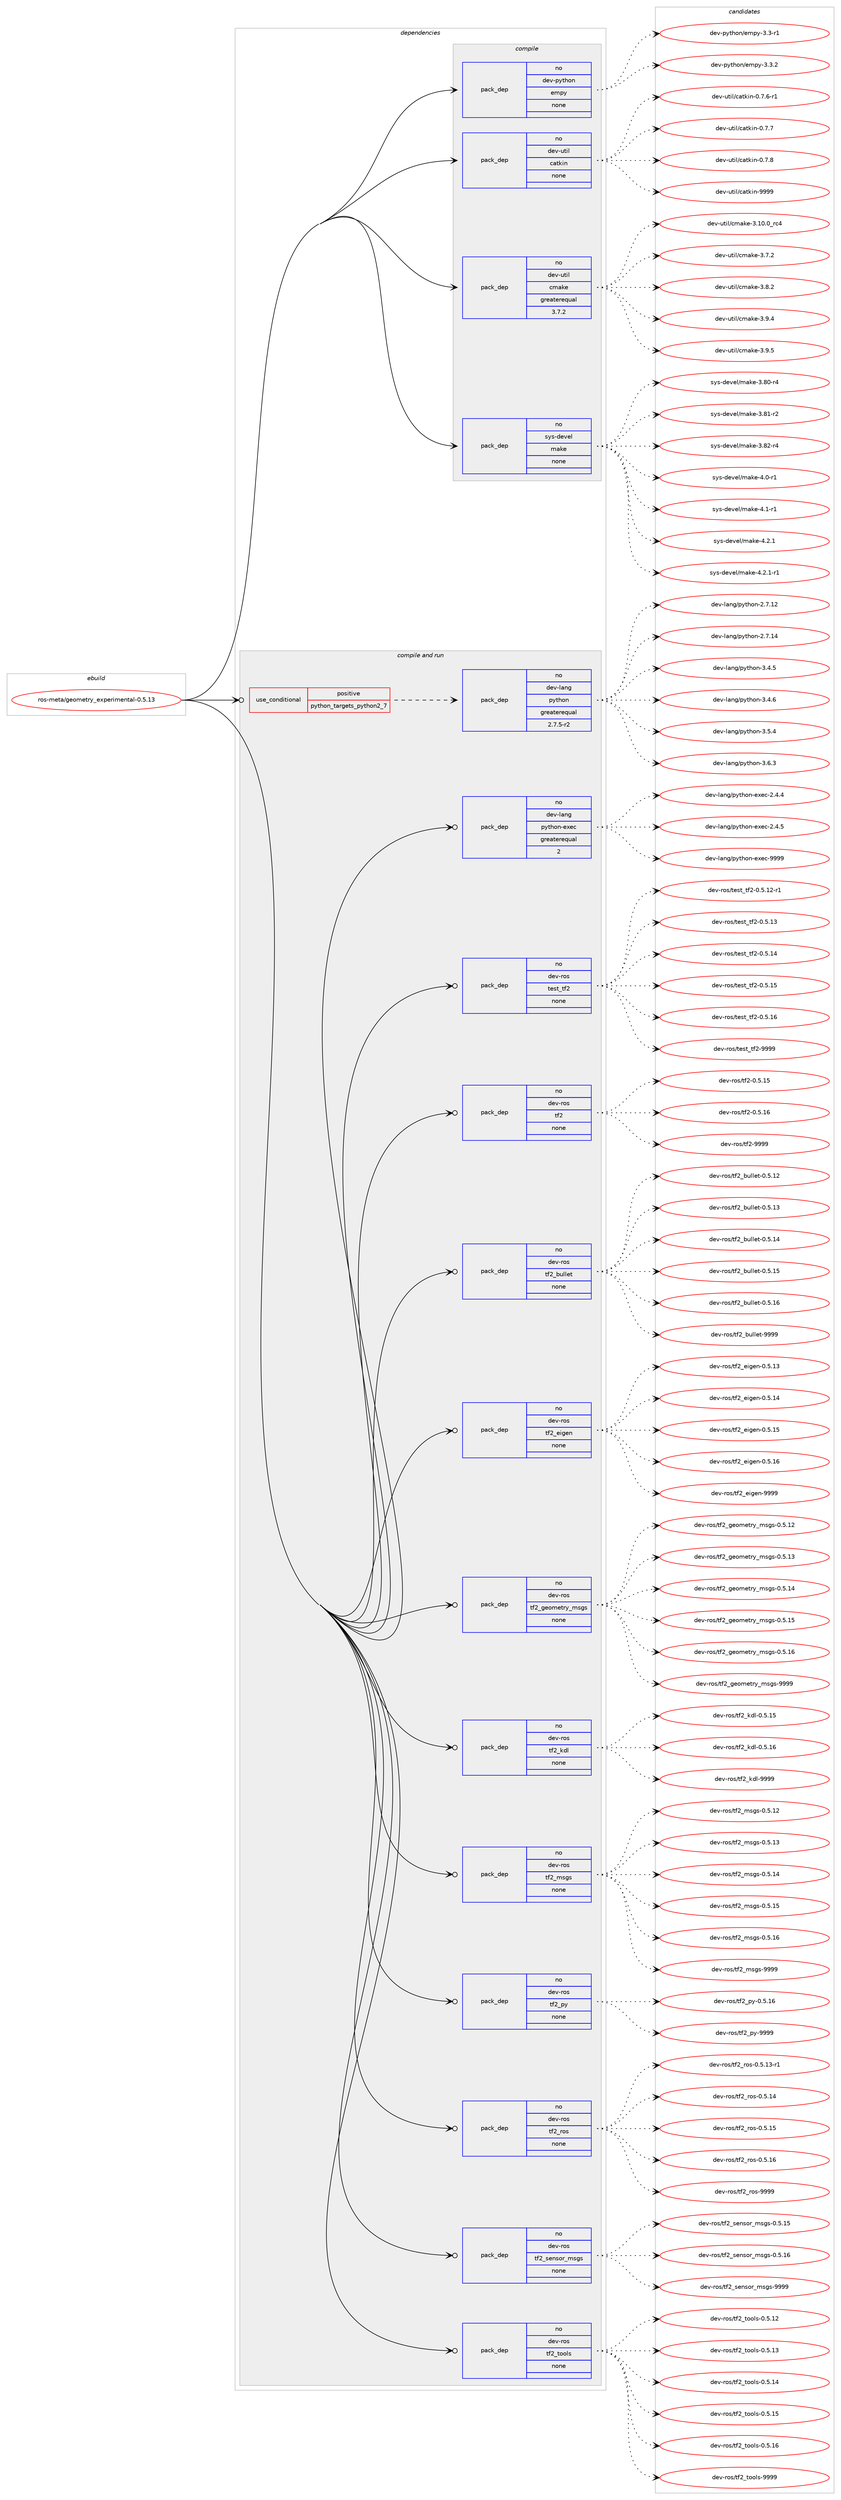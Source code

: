 digraph prolog {

# *************
# Graph options
# *************

newrank=true;
concentrate=true;
compound=true;
graph [rankdir=LR,fontname=Helvetica,fontsize=10,ranksep=1.5];#, ranksep=2.5, nodesep=0.2];
edge  [arrowhead=vee];
node  [fontname=Helvetica,fontsize=10];

# **********
# The ebuild
# **********

subgraph cluster_leftcol {
color=gray;
rank=same;
label=<<i>ebuild</i>>;
id [label="ros-meta/geometry_experimental-0.5.13", color=red, width=4, href="../ros-meta/geometry_experimental-0.5.13.svg"];
}

# ****************
# The dependencies
# ****************

subgraph cluster_midcol {
color=gray;
label=<<i>dependencies</i>>;
subgraph cluster_compile {
fillcolor="#eeeeee";
style=filled;
label=<<i>compile</i>>;
subgraph pack324784 {
dependency441403 [label=<<TABLE BORDER="0" CELLBORDER="1" CELLSPACING="0" CELLPADDING="4" WIDTH="220"><TR><TD ROWSPAN="6" CELLPADDING="30">pack_dep</TD></TR><TR><TD WIDTH="110">no</TD></TR><TR><TD>dev-python</TD></TR><TR><TD>empy</TD></TR><TR><TD>none</TD></TR><TR><TD></TD></TR></TABLE>>, shape=none, color=blue];
}
id:e -> dependency441403:w [weight=20,style="solid",arrowhead="vee"];
subgraph pack324785 {
dependency441404 [label=<<TABLE BORDER="0" CELLBORDER="1" CELLSPACING="0" CELLPADDING="4" WIDTH="220"><TR><TD ROWSPAN="6" CELLPADDING="30">pack_dep</TD></TR><TR><TD WIDTH="110">no</TD></TR><TR><TD>dev-util</TD></TR><TR><TD>catkin</TD></TR><TR><TD>none</TD></TR><TR><TD></TD></TR></TABLE>>, shape=none, color=blue];
}
id:e -> dependency441404:w [weight=20,style="solid",arrowhead="vee"];
subgraph pack324786 {
dependency441405 [label=<<TABLE BORDER="0" CELLBORDER="1" CELLSPACING="0" CELLPADDING="4" WIDTH="220"><TR><TD ROWSPAN="6" CELLPADDING="30">pack_dep</TD></TR><TR><TD WIDTH="110">no</TD></TR><TR><TD>dev-util</TD></TR><TR><TD>cmake</TD></TR><TR><TD>greaterequal</TD></TR><TR><TD>3.7.2</TD></TR></TABLE>>, shape=none, color=blue];
}
id:e -> dependency441405:w [weight=20,style="solid",arrowhead="vee"];
subgraph pack324787 {
dependency441406 [label=<<TABLE BORDER="0" CELLBORDER="1" CELLSPACING="0" CELLPADDING="4" WIDTH="220"><TR><TD ROWSPAN="6" CELLPADDING="30">pack_dep</TD></TR><TR><TD WIDTH="110">no</TD></TR><TR><TD>sys-devel</TD></TR><TR><TD>make</TD></TR><TR><TD>none</TD></TR><TR><TD></TD></TR></TABLE>>, shape=none, color=blue];
}
id:e -> dependency441406:w [weight=20,style="solid",arrowhead="vee"];
}
subgraph cluster_compileandrun {
fillcolor="#eeeeee";
style=filled;
label=<<i>compile and run</i>>;
subgraph cond108970 {
dependency441407 [label=<<TABLE BORDER="0" CELLBORDER="1" CELLSPACING="0" CELLPADDING="4"><TR><TD ROWSPAN="3" CELLPADDING="10">use_conditional</TD></TR><TR><TD>positive</TD></TR><TR><TD>python_targets_python2_7</TD></TR></TABLE>>, shape=none, color=red];
subgraph pack324788 {
dependency441408 [label=<<TABLE BORDER="0" CELLBORDER="1" CELLSPACING="0" CELLPADDING="4" WIDTH="220"><TR><TD ROWSPAN="6" CELLPADDING="30">pack_dep</TD></TR><TR><TD WIDTH="110">no</TD></TR><TR><TD>dev-lang</TD></TR><TR><TD>python</TD></TR><TR><TD>greaterequal</TD></TR><TR><TD>2.7.5-r2</TD></TR></TABLE>>, shape=none, color=blue];
}
dependency441407:e -> dependency441408:w [weight=20,style="dashed",arrowhead="vee"];
}
id:e -> dependency441407:w [weight=20,style="solid",arrowhead="odotvee"];
subgraph pack324789 {
dependency441409 [label=<<TABLE BORDER="0" CELLBORDER="1" CELLSPACING="0" CELLPADDING="4" WIDTH="220"><TR><TD ROWSPAN="6" CELLPADDING="30">pack_dep</TD></TR><TR><TD WIDTH="110">no</TD></TR><TR><TD>dev-lang</TD></TR><TR><TD>python-exec</TD></TR><TR><TD>greaterequal</TD></TR><TR><TD>2</TD></TR></TABLE>>, shape=none, color=blue];
}
id:e -> dependency441409:w [weight=20,style="solid",arrowhead="odotvee"];
subgraph pack324790 {
dependency441410 [label=<<TABLE BORDER="0" CELLBORDER="1" CELLSPACING="0" CELLPADDING="4" WIDTH="220"><TR><TD ROWSPAN="6" CELLPADDING="30">pack_dep</TD></TR><TR><TD WIDTH="110">no</TD></TR><TR><TD>dev-ros</TD></TR><TR><TD>test_tf2</TD></TR><TR><TD>none</TD></TR><TR><TD></TD></TR></TABLE>>, shape=none, color=blue];
}
id:e -> dependency441410:w [weight=20,style="solid",arrowhead="odotvee"];
subgraph pack324791 {
dependency441411 [label=<<TABLE BORDER="0" CELLBORDER="1" CELLSPACING="0" CELLPADDING="4" WIDTH="220"><TR><TD ROWSPAN="6" CELLPADDING="30">pack_dep</TD></TR><TR><TD WIDTH="110">no</TD></TR><TR><TD>dev-ros</TD></TR><TR><TD>tf2</TD></TR><TR><TD>none</TD></TR><TR><TD></TD></TR></TABLE>>, shape=none, color=blue];
}
id:e -> dependency441411:w [weight=20,style="solid",arrowhead="odotvee"];
subgraph pack324792 {
dependency441412 [label=<<TABLE BORDER="0" CELLBORDER="1" CELLSPACING="0" CELLPADDING="4" WIDTH="220"><TR><TD ROWSPAN="6" CELLPADDING="30">pack_dep</TD></TR><TR><TD WIDTH="110">no</TD></TR><TR><TD>dev-ros</TD></TR><TR><TD>tf2_bullet</TD></TR><TR><TD>none</TD></TR><TR><TD></TD></TR></TABLE>>, shape=none, color=blue];
}
id:e -> dependency441412:w [weight=20,style="solid",arrowhead="odotvee"];
subgraph pack324793 {
dependency441413 [label=<<TABLE BORDER="0" CELLBORDER="1" CELLSPACING="0" CELLPADDING="4" WIDTH="220"><TR><TD ROWSPAN="6" CELLPADDING="30">pack_dep</TD></TR><TR><TD WIDTH="110">no</TD></TR><TR><TD>dev-ros</TD></TR><TR><TD>tf2_eigen</TD></TR><TR><TD>none</TD></TR><TR><TD></TD></TR></TABLE>>, shape=none, color=blue];
}
id:e -> dependency441413:w [weight=20,style="solid",arrowhead="odotvee"];
subgraph pack324794 {
dependency441414 [label=<<TABLE BORDER="0" CELLBORDER="1" CELLSPACING="0" CELLPADDING="4" WIDTH="220"><TR><TD ROWSPAN="6" CELLPADDING="30">pack_dep</TD></TR><TR><TD WIDTH="110">no</TD></TR><TR><TD>dev-ros</TD></TR><TR><TD>tf2_geometry_msgs</TD></TR><TR><TD>none</TD></TR><TR><TD></TD></TR></TABLE>>, shape=none, color=blue];
}
id:e -> dependency441414:w [weight=20,style="solid",arrowhead="odotvee"];
subgraph pack324795 {
dependency441415 [label=<<TABLE BORDER="0" CELLBORDER="1" CELLSPACING="0" CELLPADDING="4" WIDTH="220"><TR><TD ROWSPAN="6" CELLPADDING="30">pack_dep</TD></TR><TR><TD WIDTH="110">no</TD></TR><TR><TD>dev-ros</TD></TR><TR><TD>tf2_kdl</TD></TR><TR><TD>none</TD></TR><TR><TD></TD></TR></TABLE>>, shape=none, color=blue];
}
id:e -> dependency441415:w [weight=20,style="solid",arrowhead="odotvee"];
subgraph pack324796 {
dependency441416 [label=<<TABLE BORDER="0" CELLBORDER="1" CELLSPACING="0" CELLPADDING="4" WIDTH="220"><TR><TD ROWSPAN="6" CELLPADDING="30">pack_dep</TD></TR><TR><TD WIDTH="110">no</TD></TR><TR><TD>dev-ros</TD></TR><TR><TD>tf2_msgs</TD></TR><TR><TD>none</TD></TR><TR><TD></TD></TR></TABLE>>, shape=none, color=blue];
}
id:e -> dependency441416:w [weight=20,style="solid",arrowhead="odotvee"];
subgraph pack324797 {
dependency441417 [label=<<TABLE BORDER="0" CELLBORDER="1" CELLSPACING="0" CELLPADDING="4" WIDTH="220"><TR><TD ROWSPAN="6" CELLPADDING="30">pack_dep</TD></TR><TR><TD WIDTH="110">no</TD></TR><TR><TD>dev-ros</TD></TR><TR><TD>tf2_py</TD></TR><TR><TD>none</TD></TR><TR><TD></TD></TR></TABLE>>, shape=none, color=blue];
}
id:e -> dependency441417:w [weight=20,style="solid",arrowhead="odotvee"];
subgraph pack324798 {
dependency441418 [label=<<TABLE BORDER="0" CELLBORDER="1" CELLSPACING="0" CELLPADDING="4" WIDTH="220"><TR><TD ROWSPAN="6" CELLPADDING="30">pack_dep</TD></TR><TR><TD WIDTH="110">no</TD></TR><TR><TD>dev-ros</TD></TR><TR><TD>tf2_ros</TD></TR><TR><TD>none</TD></TR><TR><TD></TD></TR></TABLE>>, shape=none, color=blue];
}
id:e -> dependency441418:w [weight=20,style="solid",arrowhead="odotvee"];
subgraph pack324799 {
dependency441419 [label=<<TABLE BORDER="0" CELLBORDER="1" CELLSPACING="0" CELLPADDING="4" WIDTH="220"><TR><TD ROWSPAN="6" CELLPADDING="30">pack_dep</TD></TR><TR><TD WIDTH="110">no</TD></TR><TR><TD>dev-ros</TD></TR><TR><TD>tf2_sensor_msgs</TD></TR><TR><TD>none</TD></TR><TR><TD></TD></TR></TABLE>>, shape=none, color=blue];
}
id:e -> dependency441419:w [weight=20,style="solid",arrowhead="odotvee"];
subgraph pack324800 {
dependency441420 [label=<<TABLE BORDER="0" CELLBORDER="1" CELLSPACING="0" CELLPADDING="4" WIDTH="220"><TR><TD ROWSPAN="6" CELLPADDING="30">pack_dep</TD></TR><TR><TD WIDTH="110">no</TD></TR><TR><TD>dev-ros</TD></TR><TR><TD>tf2_tools</TD></TR><TR><TD>none</TD></TR><TR><TD></TD></TR></TABLE>>, shape=none, color=blue];
}
id:e -> dependency441420:w [weight=20,style="solid",arrowhead="odotvee"];
}
subgraph cluster_run {
fillcolor="#eeeeee";
style=filled;
label=<<i>run</i>>;
}
}

# **************
# The candidates
# **************

subgraph cluster_choices {
rank=same;
color=gray;
label=<<i>candidates</i>>;

subgraph choice324784 {
color=black;
nodesep=1;
choice1001011184511212111610411111047101109112121455146514511449 [label="dev-python/empy-3.3-r1", color=red, width=4,href="../dev-python/empy-3.3-r1.svg"];
choice1001011184511212111610411111047101109112121455146514650 [label="dev-python/empy-3.3.2", color=red, width=4,href="../dev-python/empy-3.3.2.svg"];
dependency441403:e -> choice1001011184511212111610411111047101109112121455146514511449:w [style=dotted,weight="100"];
dependency441403:e -> choice1001011184511212111610411111047101109112121455146514650:w [style=dotted,weight="100"];
}
subgraph choice324785 {
color=black;
nodesep=1;
choice100101118451171161051084799971161071051104548465546544511449 [label="dev-util/catkin-0.7.6-r1", color=red, width=4,href="../dev-util/catkin-0.7.6-r1.svg"];
choice10010111845117116105108479997116107105110454846554655 [label="dev-util/catkin-0.7.7", color=red, width=4,href="../dev-util/catkin-0.7.7.svg"];
choice10010111845117116105108479997116107105110454846554656 [label="dev-util/catkin-0.7.8", color=red, width=4,href="../dev-util/catkin-0.7.8.svg"];
choice100101118451171161051084799971161071051104557575757 [label="dev-util/catkin-9999", color=red, width=4,href="../dev-util/catkin-9999.svg"];
dependency441404:e -> choice100101118451171161051084799971161071051104548465546544511449:w [style=dotted,weight="100"];
dependency441404:e -> choice10010111845117116105108479997116107105110454846554655:w [style=dotted,weight="100"];
dependency441404:e -> choice10010111845117116105108479997116107105110454846554656:w [style=dotted,weight="100"];
dependency441404:e -> choice100101118451171161051084799971161071051104557575757:w [style=dotted,weight="100"];
}
subgraph choice324786 {
color=black;
nodesep=1;
choice1001011184511711610510847991099710710145514649484648951149952 [label="dev-util/cmake-3.10.0_rc4", color=red, width=4,href="../dev-util/cmake-3.10.0_rc4.svg"];
choice10010111845117116105108479910997107101455146554650 [label="dev-util/cmake-3.7.2", color=red, width=4,href="../dev-util/cmake-3.7.2.svg"];
choice10010111845117116105108479910997107101455146564650 [label="dev-util/cmake-3.8.2", color=red, width=4,href="../dev-util/cmake-3.8.2.svg"];
choice10010111845117116105108479910997107101455146574652 [label="dev-util/cmake-3.9.4", color=red, width=4,href="../dev-util/cmake-3.9.4.svg"];
choice10010111845117116105108479910997107101455146574653 [label="dev-util/cmake-3.9.5", color=red, width=4,href="../dev-util/cmake-3.9.5.svg"];
dependency441405:e -> choice1001011184511711610510847991099710710145514649484648951149952:w [style=dotted,weight="100"];
dependency441405:e -> choice10010111845117116105108479910997107101455146554650:w [style=dotted,weight="100"];
dependency441405:e -> choice10010111845117116105108479910997107101455146564650:w [style=dotted,weight="100"];
dependency441405:e -> choice10010111845117116105108479910997107101455146574652:w [style=dotted,weight="100"];
dependency441405:e -> choice10010111845117116105108479910997107101455146574653:w [style=dotted,weight="100"];
}
subgraph choice324787 {
color=black;
nodesep=1;
choice11512111545100101118101108471099710710145514656484511452 [label="sys-devel/make-3.80-r4", color=red, width=4,href="../sys-devel/make-3.80-r4.svg"];
choice11512111545100101118101108471099710710145514656494511450 [label="sys-devel/make-3.81-r2", color=red, width=4,href="../sys-devel/make-3.81-r2.svg"];
choice11512111545100101118101108471099710710145514656504511452 [label="sys-devel/make-3.82-r4", color=red, width=4,href="../sys-devel/make-3.82-r4.svg"];
choice115121115451001011181011084710997107101455246484511449 [label="sys-devel/make-4.0-r1", color=red, width=4,href="../sys-devel/make-4.0-r1.svg"];
choice115121115451001011181011084710997107101455246494511449 [label="sys-devel/make-4.1-r1", color=red, width=4,href="../sys-devel/make-4.1-r1.svg"];
choice115121115451001011181011084710997107101455246504649 [label="sys-devel/make-4.2.1", color=red, width=4,href="../sys-devel/make-4.2.1.svg"];
choice1151211154510010111810110847109971071014552465046494511449 [label="sys-devel/make-4.2.1-r1", color=red, width=4,href="../sys-devel/make-4.2.1-r1.svg"];
dependency441406:e -> choice11512111545100101118101108471099710710145514656484511452:w [style=dotted,weight="100"];
dependency441406:e -> choice11512111545100101118101108471099710710145514656494511450:w [style=dotted,weight="100"];
dependency441406:e -> choice11512111545100101118101108471099710710145514656504511452:w [style=dotted,weight="100"];
dependency441406:e -> choice115121115451001011181011084710997107101455246484511449:w [style=dotted,weight="100"];
dependency441406:e -> choice115121115451001011181011084710997107101455246494511449:w [style=dotted,weight="100"];
dependency441406:e -> choice115121115451001011181011084710997107101455246504649:w [style=dotted,weight="100"];
dependency441406:e -> choice1151211154510010111810110847109971071014552465046494511449:w [style=dotted,weight="100"];
}
subgraph choice324788 {
color=black;
nodesep=1;
choice10010111845108971101034711212111610411111045504655464950 [label="dev-lang/python-2.7.12", color=red, width=4,href="../dev-lang/python-2.7.12.svg"];
choice10010111845108971101034711212111610411111045504655464952 [label="dev-lang/python-2.7.14", color=red, width=4,href="../dev-lang/python-2.7.14.svg"];
choice100101118451089711010347112121116104111110455146524653 [label="dev-lang/python-3.4.5", color=red, width=4,href="../dev-lang/python-3.4.5.svg"];
choice100101118451089711010347112121116104111110455146524654 [label="dev-lang/python-3.4.6", color=red, width=4,href="../dev-lang/python-3.4.6.svg"];
choice100101118451089711010347112121116104111110455146534652 [label="dev-lang/python-3.5.4", color=red, width=4,href="../dev-lang/python-3.5.4.svg"];
choice100101118451089711010347112121116104111110455146544651 [label="dev-lang/python-3.6.3", color=red, width=4,href="../dev-lang/python-3.6.3.svg"];
dependency441408:e -> choice10010111845108971101034711212111610411111045504655464950:w [style=dotted,weight="100"];
dependency441408:e -> choice10010111845108971101034711212111610411111045504655464952:w [style=dotted,weight="100"];
dependency441408:e -> choice100101118451089711010347112121116104111110455146524653:w [style=dotted,weight="100"];
dependency441408:e -> choice100101118451089711010347112121116104111110455146524654:w [style=dotted,weight="100"];
dependency441408:e -> choice100101118451089711010347112121116104111110455146534652:w [style=dotted,weight="100"];
dependency441408:e -> choice100101118451089711010347112121116104111110455146544651:w [style=dotted,weight="100"];
}
subgraph choice324789 {
color=black;
nodesep=1;
choice1001011184510897110103471121211161041111104510112010199455046524652 [label="dev-lang/python-exec-2.4.4", color=red, width=4,href="../dev-lang/python-exec-2.4.4.svg"];
choice1001011184510897110103471121211161041111104510112010199455046524653 [label="dev-lang/python-exec-2.4.5", color=red, width=4,href="../dev-lang/python-exec-2.4.5.svg"];
choice10010111845108971101034711212111610411111045101120101994557575757 [label="dev-lang/python-exec-9999", color=red, width=4,href="../dev-lang/python-exec-9999.svg"];
dependency441409:e -> choice1001011184510897110103471121211161041111104510112010199455046524652:w [style=dotted,weight="100"];
dependency441409:e -> choice1001011184510897110103471121211161041111104510112010199455046524653:w [style=dotted,weight="100"];
dependency441409:e -> choice10010111845108971101034711212111610411111045101120101994557575757:w [style=dotted,weight="100"];
}
subgraph choice324790 {
color=black;
nodesep=1;
choice10010111845114111115471161011151169511610250454846534649504511449 [label="dev-ros/test_tf2-0.5.12-r1", color=red, width=4,href="../dev-ros/test_tf2-0.5.12-r1.svg"];
choice1001011184511411111547116101115116951161025045484653464951 [label="dev-ros/test_tf2-0.5.13", color=red, width=4,href="../dev-ros/test_tf2-0.5.13.svg"];
choice1001011184511411111547116101115116951161025045484653464952 [label="dev-ros/test_tf2-0.5.14", color=red, width=4,href="../dev-ros/test_tf2-0.5.14.svg"];
choice1001011184511411111547116101115116951161025045484653464953 [label="dev-ros/test_tf2-0.5.15", color=red, width=4,href="../dev-ros/test_tf2-0.5.15.svg"];
choice1001011184511411111547116101115116951161025045484653464954 [label="dev-ros/test_tf2-0.5.16", color=red, width=4,href="../dev-ros/test_tf2-0.5.16.svg"];
choice100101118451141111154711610111511695116102504557575757 [label="dev-ros/test_tf2-9999", color=red, width=4,href="../dev-ros/test_tf2-9999.svg"];
dependency441410:e -> choice10010111845114111115471161011151169511610250454846534649504511449:w [style=dotted,weight="100"];
dependency441410:e -> choice1001011184511411111547116101115116951161025045484653464951:w [style=dotted,weight="100"];
dependency441410:e -> choice1001011184511411111547116101115116951161025045484653464952:w [style=dotted,weight="100"];
dependency441410:e -> choice1001011184511411111547116101115116951161025045484653464953:w [style=dotted,weight="100"];
dependency441410:e -> choice1001011184511411111547116101115116951161025045484653464954:w [style=dotted,weight="100"];
dependency441410:e -> choice100101118451141111154711610111511695116102504557575757:w [style=dotted,weight="100"];
}
subgraph choice324791 {
color=black;
nodesep=1;
choice10010111845114111115471161025045484653464953 [label="dev-ros/tf2-0.5.15", color=red, width=4,href="../dev-ros/tf2-0.5.15.svg"];
choice10010111845114111115471161025045484653464954 [label="dev-ros/tf2-0.5.16", color=red, width=4,href="../dev-ros/tf2-0.5.16.svg"];
choice1001011184511411111547116102504557575757 [label="dev-ros/tf2-9999", color=red, width=4,href="../dev-ros/tf2-9999.svg"];
dependency441411:e -> choice10010111845114111115471161025045484653464953:w [style=dotted,weight="100"];
dependency441411:e -> choice10010111845114111115471161025045484653464954:w [style=dotted,weight="100"];
dependency441411:e -> choice1001011184511411111547116102504557575757:w [style=dotted,weight="100"];
}
subgraph choice324792 {
color=black;
nodesep=1;
choice100101118451141111154711610250959811710810810111645484653464950 [label="dev-ros/tf2_bullet-0.5.12", color=red, width=4,href="../dev-ros/tf2_bullet-0.5.12.svg"];
choice100101118451141111154711610250959811710810810111645484653464951 [label="dev-ros/tf2_bullet-0.5.13", color=red, width=4,href="../dev-ros/tf2_bullet-0.5.13.svg"];
choice100101118451141111154711610250959811710810810111645484653464952 [label="dev-ros/tf2_bullet-0.5.14", color=red, width=4,href="../dev-ros/tf2_bullet-0.5.14.svg"];
choice100101118451141111154711610250959811710810810111645484653464953 [label="dev-ros/tf2_bullet-0.5.15", color=red, width=4,href="../dev-ros/tf2_bullet-0.5.15.svg"];
choice100101118451141111154711610250959811710810810111645484653464954 [label="dev-ros/tf2_bullet-0.5.16", color=red, width=4,href="../dev-ros/tf2_bullet-0.5.16.svg"];
choice10010111845114111115471161025095981171081081011164557575757 [label="dev-ros/tf2_bullet-9999", color=red, width=4,href="../dev-ros/tf2_bullet-9999.svg"];
dependency441412:e -> choice100101118451141111154711610250959811710810810111645484653464950:w [style=dotted,weight="100"];
dependency441412:e -> choice100101118451141111154711610250959811710810810111645484653464951:w [style=dotted,weight="100"];
dependency441412:e -> choice100101118451141111154711610250959811710810810111645484653464952:w [style=dotted,weight="100"];
dependency441412:e -> choice100101118451141111154711610250959811710810810111645484653464953:w [style=dotted,weight="100"];
dependency441412:e -> choice100101118451141111154711610250959811710810810111645484653464954:w [style=dotted,weight="100"];
dependency441412:e -> choice10010111845114111115471161025095981171081081011164557575757:w [style=dotted,weight="100"];
}
subgraph choice324793 {
color=black;
nodesep=1;
choice1001011184511411111547116102509510110510310111045484653464951 [label="dev-ros/tf2_eigen-0.5.13", color=red, width=4,href="../dev-ros/tf2_eigen-0.5.13.svg"];
choice1001011184511411111547116102509510110510310111045484653464952 [label="dev-ros/tf2_eigen-0.5.14", color=red, width=4,href="../dev-ros/tf2_eigen-0.5.14.svg"];
choice1001011184511411111547116102509510110510310111045484653464953 [label="dev-ros/tf2_eigen-0.5.15", color=red, width=4,href="../dev-ros/tf2_eigen-0.5.15.svg"];
choice1001011184511411111547116102509510110510310111045484653464954 [label="dev-ros/tf2_eigen-0.5.16", color=red, width=4,href="../dev-ros/tf2_eigen-0.5.16.svg"];
choice100101118451141111154711610250951011051031011104557575757 [label="dev-ros/tf2_eigen-9999", color=red, width=4,href="../dev-ros/tf2_eigen-9999.svg"];
dependency441413:e -> choice1001011184511411111547116102509510110510310111045484653464951:w [style=dotted,weight="100"];
dependency441413:e -> choice1001011184511411111547116102509510110510310111045484653464952:w [style=dotted,weight="100"];
dependency441413:e -> choice1001011184511411111547116102509510110510310111045484653464953:w [style=dotted,weight="100"];
dependency441413:e -> choice1001011184511411111547116102509510110510310111045484653464954:w [style=dotted,weight="100"];
dependency441413:e -> choice100101118451141111154711610250951011051031011104557575757:w [style=dotted,weight="100"];
}
subgraph choice324794 {
color=black;
nodesep=1;
choice100101118451141111154711610250951031011111091011161141219510911510311545484653464950 [label="dev-ros/tf2_geometry_msgs-0.5.12", color=red, width=4,href="../dev-ros/tf2_geometry_msgs-0.5.12.svg"];
choice100101118451141111154711610250951031011111091011161141219510911510311545484653464951 [label="dev-ros/tf2_geometry_msgs-0.5.13", color=red, width=4,href="../dev-ros/tf2_geometry_msgs-0.5.13.svg"];
choice100101118451141111154711610250951031011111091011161141219510911510311545484653464952 [label="dev-ros/tf2_geometry_msgs-0.5.14", color=red, width=4,href="../dev-ros/tf2_geometry_msgs-0.5.14.svg"];
choice100101118451141111154711610250951031011111091011161141219510911510311545484653464953 [label="dev-ros/tf2_geometry_msgs-0.5.15", color=red, width=4,href="../dev-ros/tf2_geometry_msgs-0.5.15.svg"];
choice100101118451141111154711610250951031011111091011161141219510911510311545484653464954 [label="dev-ros/tf2_geometry_msgs-0.5.16", color=red, width=4,href="../dev-ros/tf2_geometry_msgs-0.5.16.svg"];
choice10010111845114111115471161025095103101111109101116114121951091151031154557575757 [label="dev-ros/tf2_geometry_msgs-9999", color=red, width=4,href="../dev-ros/tf2_geometry_msgs-9999.svg"];
dependency441414:e -> choice100101118451141111154711610250951031011111091011161141219510911510311545484653464950:w [style=dotted,weight="100"];
dependency441414:e -> choice100101118451141111154711610250951031011111091011161141219510911510311545484653464951:w [style=dotted,weight="100"];
dependency441414:e -> choice100101118451141111154711610250951031011111091011161141219510911510311545484653464952:w [style=dotted,weight="100"];
dependency441414:e -> choice100101118451141111154711610250951031011111091011161141219510911510311545484653464953:w [style=dotted,weight="100"];
dependency441414:e -> choice100101118451141111154711610250951031011111091011161141219510911510311545484653464954:w [style=dotted,weight="100"];
dependency441414:e -> choice10010111845114111115471161025095103101111109101116114121951091151031154557575757:w [style=dotted,weight="100"];
}
subgraph choice324795 {
color=black;
nodesep=1;
choice1001011184511411111547116102509510710010845484653464953 [label="dev-ros/tf2_kdl-0.5.15", color=red, width=4,href="../dev-ros/tf2_kdl-0.5.15.svg"];
choice1001011184511411111547116102509510710010845484653464954 [label="dev-ros/tf2_kdl-0.5.16", color=red, width=4,href="../dev-ros/tf2_kdl-0.5.16.svg"];
choice100101118451141111154711610250951071001084557575757 [label="dev-ros/tf2_kdl-9999", color=red, width=4,href="../dev-ros/tf2_kdl-9999.svg"];
dependency441415:e -> choice1001011184511411111547116102509510710010845484653464953:w [style=dotted,weight="100"];
dependency441415:e -> choice1001011184511411111547116102509510710010845484653464954:w [style=dotted,weight="100"];
dependency441415:e -> choice100101118451141111154711610250951071001084557575757:w [style=dotted,weight="100"];
}
subgraph choice324796 {
color=black;
nodesep=1;
choice1001011184511411111547116102509510911510311545484653464950 [label="dev-ros/tf2_msgs-0.5.12", color=red, width=4,href="../dev-ros/tf2_msgs-0.5.12.svg"];
choice1001011184511411111547116102509510911510311545484653464951 [label="dev-ros/tf2_msgs-0.5.13", color=red, width=4,href="../dev-ros/tf2_msgs-0.5.13.svg"];
choice1001011184511411111547116102509510911510311545484653464952 [label="dev-ros/tf2_msgs-0.5.14", color=red, width=4,href="../dev-ros/tf2_msgs-0.5.14.svg"];
choice1001011184511411111547116102509510911510311545484653464953 [label="dev-ros/tf2_msgs-0.5.15", color=red, width=4,href="../dev-ros/tf2_msgs-0.5.15.svg"];
choice1001011184511411111547116102509510911510311545484653464954 [label="dev-ros/tf2_msgs-0.5.16", color=red, width=4,href="../dev-ros/tf2_msgs-0.5.16.svg"];
choice100101118451141111154711610250951091151031154557575757 [label="dev-ros/tf2_msgs-9999", color=red, width=4,href="../dev-ros/tf2_msgs-9999.svg"];
dependency441416:e -> choice1001011184511411111547116102509510911510311545484653464950:w [style=dotted,weight="100"];
dependency441416:e -> choice1001011184511411111547116102509510911510311545484653464951:w [style=dotted,weight="100"];
dependency441416:e -> choice1001011184511411111547116102509510911510311545484653464952:w [style=dotted,weight="100"];
dependency441416:e -> choice1001011184511411111547116102509510911510311545484653464953:w [style=dotted,weight="100"];
dependency441416:e -> choice1001011184511411111547116102509510911510311545484653464954:w [style=dotted,weight="100"];
dependency441416:e -> choice100101118451141111154711610250951091151031154557575757:w [style=dotted,weight="100"];
}
subgraph choice324797 {
color=black;
nodesep=1;
choice1001011184511411111547116102509511212145484653464954 [label="dev-ros/tf2_py-0.5.16", color=red, width=4,href="../dev-ros/tf2_py-0.5.16.svg"];
choice100101118451141111154711610250951121214557575757 [label="dev-ros/tf2_py-9999", color=red, width=4,href="../dev-ros/tf2_py-9999.svg"];
dependency441417:e -> choice1001011184511411111547116102509511212145484653464954:w [style=dotted,weight="100"];
dependency441417:e -> choice100101118451141111154711610250951121214557575757:w [style=dotted,weight="100"];
}
subgraph choice324798 {
color=black;
nodesep=1;
choice10010111845114111115471161025095114111115454846534649514511449 [label="dev-ros/tf2_ros-0.5.13-r1", color=red, width=4,href="../dev-ros/tf2_ros-0.5.13-r1.svg"];
choice1001011184511411111547116102509511411111545484653464952 [label="dev-ros/tf2_ros-0.5.14", color=red, width=4,href="../dev-ros/tf2_ros-0.5.14.svg"];
choice1001011184511411111547116102509511411111545484653464953 [label="dev-ros/tf2_ros-0.5.15", color=red, width=4,href="../dev-ros/tf2_ros-0.5.15.svg"];
choice1001011184511411111547116102509511411111545484653464954 [label="dev-ros/tf2_ros-0.5.16", color=red, width=4,href="../dev-ros/tf2_ros-0.5.16.svg"];
choice100101118451141111154711610250951141111154557575757 [label="dev-ros/tf2_ros-9999", color=red, width=4,href="../dev-ros/tf2_ros-9999.svg"];
dependency441418:e -> choice10010111845114111115471161025095114111115454846534649514511449:w [style=dotted,weight="100"];
dependency441418:e -> choice1001011184511411111547116102509511411111545484653464952:w [style=dotted,weight="100"];
dependency441418:e -> choice1001011184511411111547116102509511411111545484653464953:w [style=dotted,weight="100"];
dependency441418:e -> choice1001011184511411111547116102509511411111545484653464954:w [style=dotted,weight="100"];
dependency441418:e -> choice100101118451141111154711610250951141111154557575757:w [style=dotted,weight="100"];
}
subgraph choice324799 {
color=black;
nodesep=1;
choice100101118451141111154711610250951151011101151111149510911510311545484653464953 [label="dev-ros/tf2_sensor_msgs-0.5.15", color=red, width=4,href="../dev-ros/tf2_sensor_msgs-0.5.15.svg"];
choice100101118451141111154711610250951151011101151111149510911510311545484653464954 [label="dev-ros/tf2_sensor_msgs-0.5.16", color=red, width=4,href="../dev-ros/tf2_sensor_msgs-0.5.16.svg"];
choice10010111845114111115471161025095115101110115111114951091151031154557575757 [label="dev-ros/tf2_sensor_msgs-9999", color=red, width=4,href="../dev-ros/tf2_sensor_msgs-9999.svg"];
dependency441419:e -> choice100101118451141111154711610250951151011101151111149510911510311545484653464953:w [style=dotted,weight="100"];
dependency441419:e -> choice100101118451141111154711610250951151011101151111149510911510311545484653464954:w [style=dotted,weight="100"];
dependency441419:e -> choice10010111845114111115471161025095115101110115111114951091151031154557575757:w [style=dotted,weight="100"];
}
subgraph choice324800 {
color=black;
nodesep=1;
choice1001011184511411111547116102509511611111110811545484653464950 [label="dev-ros/tf2_tools-0.5.12", color=red, width=4,href="../dev-ros/tf2_tools-0.5.12.svg"];
choice1001011184511411111547116102509511611111110811545484653464951 [label="dev-ros/tf2_tools-0.5.13", color=red, width=4,href="../dev-ros/tf2_tools-0.5.13.svg"];
choice1001011184511411111547116102509511611111110811545484653464952 [label="dev-ros/tf2_tools-0.5.14", color=red, width=4,href="../dev-ros/tf2_tools-0.5.14.svg"];
choice1001011184511411111547116102509511611111110811545484653464953 [label="dev-ros/tf2_tools-0.5.15", color=red, width=4,href="../dev-ros/tf2_tools-0.5.15.svg"];
choice1001011184511411111547116102509511611111110811545484653464954 [label="dev-ros/tf2_tools-0.5.16", color=red, width=4,href="../dev-ros/tf2_tools-0.5.16.svg"];
choice100101118451141111154711610250951161111111081154557575757 [label="dev-ros/tf2_tools-9999", color=red, width=4,href="../dev-ros/tf2_tools-9999.svg"];
dependency441420:e -> choice1001011184511411111547116102509511611111110811545484653464950:w [style=dotted,weight="100"];
dependency441420:e -> choice1001011184511411111547116102509511611111110811545484653464951:w [style=dotted,weight="100"];
dependency441420:e -> choice1001011184511411111547116102509511611111110811545484653464952:w [style=dotted,weight="100"];
dependency441420:e -> choice1001011184511411111547116102509511611111110811545484653464953:w [style=dotted,weight="100"];
dependency441420:e -> choice1001011184511411111547116102509511611111110811545484653464954:w [style=dotted,weight="100"];
dependency441420:e -> choice100101118451141111154711610250951161111111081154557575757:w [style=dotted,weight="100"];
}
}

}
